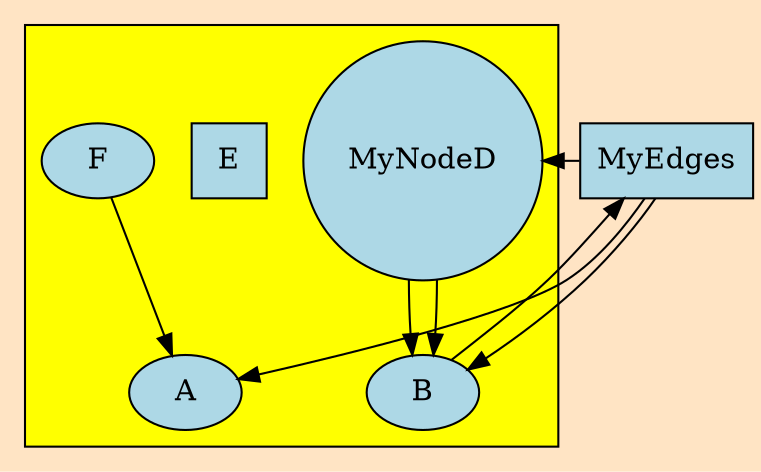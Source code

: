 digraph {
  bgcolor="bisque"
  node [style=filled, fillcolor="lightblue"]
  A
  B->C->{
    A; D; {
	  A; B
	}
  }
  C [label="MyEdges", shape="rect"]
  D->B
  D [label="MyNodeD", shape="circle"];
  subgraph cluster0 {
    graph [bgcolor="yellow"]
    E [shape="square"]
	F->A
	D->B
  }
}